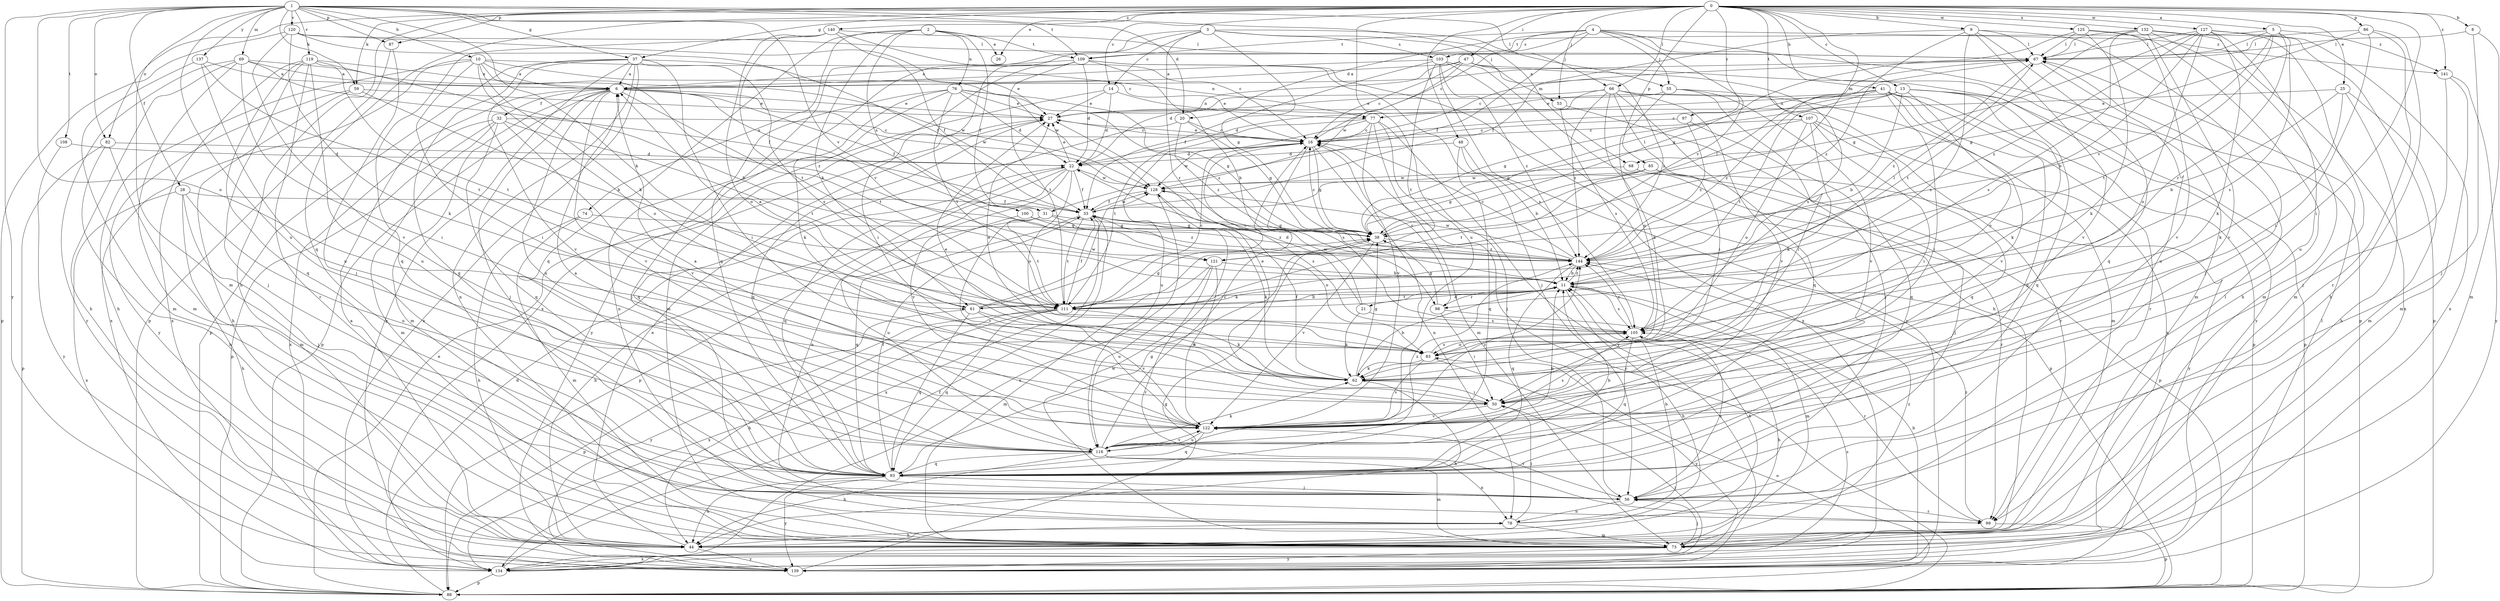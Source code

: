 strict digraph  {
0;
1;
2;
3;
4;
5;
6;
8;
9;
10;
11;
13;
14;
16;
20;
21;
22;
25;
26;
27;
28;
31;
32;
33;
37;
38;
41;
44;
47;
48;
50;
53;
55;
56;
59;
61;
62;
66;
67;
68;
69;
73;
74;
76;
77;
78;
82;
83;
85;
86;
87;
88;
93;
97;
98;
99;
100;
103;
105;
107;
108;
109;
111;
116;
119;
120;
121;
122;
125;
127;
128;
132;
134;
137;
139;
140;
141;
144;
0 -> 5  [label=a];
0 -> 8  [label=b];
0 -> 9  [label=b];
0 -> 13  [label=c];
0 -> 14  [label=c];
0 -> 25  [label=e];
0 -> 26  [label=e];
0 -> 37  [label=g];
0 -> 41  [label=h];
0 -> 44  [label=h];
0 -> 47  [label=i];
0 -> 48  [label=i];
0 -> 50  [label=i];
0 -> 53  [label=j];
0 -> 59  [label=k];
0 -> 66  [label=l];
0 -> 68  [label=m];
0 -> 82  [label=o];
0 -> 85  [label=p];
0 -> 86  [label=p];
0 -> 87  [label=p];
0 -> 93  [label=q];
0 -> 97  [label=r];
0 -> 107  [label=t];
0 -> 116  [label=u];
0 -> 125  [label=w];
0 -> 127  [label=w];
0 -> 132  [label=x];
0 -> 140  [label=z];
0 -> 141  [label=z];
1 -> 10  [label=b];
1 -> 20  [label=d];
1 -> 28  [label=f];
1 -> 37  [label=g];
1 -> 59  [label=k];
1 -> 61  [label=k];
1 -> 66  [label=l];
1 -> 68  [label=m];
1 -> 69  [label=m];
1 -> 73  [label=m];
1 -> 82  [label=o];
1 -> 83  [label=o];
1 -> 87  [label=p];
1 -> 108  [label=t];
1 -> 109  [label=t];
1 -> 116  [label=u];
1 -> 119  [label=v];
1 -> 120  [label=v];
1 -> 121  [label=v];
1 -> 137  [label=y];
1 -> 139  [label=y];
2 -> 26  [label=e];
2 -> 31  [label=f];
2 -> 61  [label=k];
2 -> 74  [label=n];
2 -> 76  [label=n];
2 -> 93  [label=q];
2 -> 100  [label=s];
2 -> 109  [label=t];
3 -> 14  [label=c];
3 -> 38  [label=g];
3 -> 53  [label=j];
3 -> 55  [label=j];
3 -> 93  [label=q];
3 -> 98  [label=r];
3 -> 103  [label=s];
3 -> 134  [label=x];
4 -> 16  [label=c];
4 -> 20  [label=d];
4 -> 31  [label=f];
4 -> 55  [label=j];
4 -> 73  [label=m];
4 -> 88  [label=p];
4 -> 103  [label=s];
4 -> 109  [label=t];
4 -> 121  [label=v];
4 -> 141  [label=z];
5 -> 67  [label=l];
5 -> 98  [label=r];
5 -> 105  [label=s];
5 -> 109  [label=t];
5 -> 111  [label=t];
5 -> 121  [label=v];
5 -> 141  [label=z];
6 -> 27  [label=e];
6 -> 31  [label=f];
6 -> 32  [label=f];
6 -> 56  [label=j];
6 -> 73  [label=m];
6 -> 88  [label=p];
6 -> 111  [label=t];
6 -> 116  [label=u];
6 -> 121  [label=v];
6 -> 122  [label=v];
6 -> 128  [label=w];
8 -> 56  [label=j];
8 -> 67  [label=l];
8 -> 73  [label=m];
9 -> 33  [label=f];
9 -> 56  [label=j];
9 -> 67  [label=l];
9 -> 93  [label=q];
9 -> 105  [label=s];
9 -> 122  [label=v];
9 -> 144  [label=z];
10 -> 6  [label=a];
10 -> 44  [label=h];
10 -> 50  [label=i];
10 -> 61  [label=k];
10 -> 77  [label=n];
10 -> 83  [label=o];
10 -> 128  [label=w];
10 -> 134  [label=x];
10 -> 144  [label=z];
11 -> 21  [label=d];
11 -> 44  [label=h];
11 -> 61  [label=k];
11 -> 67  [label=l];
11 -> 73  [label=m];
11 -> 98  [label=r];
11 -> 105  [label=s];
11 -> 111  [label=t];
11 -> 144  [label=z];
13 -> 11  [label=b];
13 -> 16  [label=c];
13 -> 38  [label=g];
13 -> 62  [label=k];
13 -> 77  [label=n];
13 -> 83  [label=o];
13 -> 88  [label=p];
13 -> 93  [label=q];
14 -> 22  [label=d];
14 -> 27  [label=e];
14 -> 77  [label=n];
14 -> 139  [label=y];
16 -> 22  [label=d];
16 -> 27  [label=e];
16 -> 38  [label=g];
16 -> 78  [label=n];
16 -> 105  [label=s];
16 -> 128  [label=w];
20 -> 16  [label=c];
20 -> 38  [label=g];
20 -> 93  [label=q];
20 -> 144  [label=z];
21 -> 22  [label=d];
21 -> 62  [label=k];
21 -> 105  [label=s];
21 -> 128  [label=w];
22 -> 27  [label=e];
22 -> 33  [label=f];
22 -> 78  [label=n];
22 -> 83  [label=o];
22 -> 88  [label=p];
22 -> 93  [label=q];
22 -> 122  [label=v];
22 -> 128  [label=w];
25 -> 11  [label=b];
25 -> 27  [label=e];
25 -> 44  [label=h];
25 -> 62  [label=k];
25 -> 73  [label=m];
27 -> 16  [label=c];
27 -> 93  [label=q];
28 -> 33  [label=f];
28 -> 44  [label=h];
28 -> 56  [label=j];
28 -> 116  [label=u];
28 -> 134  [label=x];
31 -> 38  [label=g];
31 -> 44  [label=h];
31 -> 111  [label=t];
31 -> 122  [label=v];
31 -> 144  [label=z];
32 -> 16  [label=c];
32 -> 73  [label=m];
32 -> 88  [label=p];
32 -> 93  [label=q];
32 -> 111  [label=t];
32 -> 122  [label=v];
32 -> 134  [label=x];
33 -> 38  [label=g];
33 -> 62  [label=k];
33 -> 67  [label=l];
33 -> 83  [label=o];
33 -> 93  [label=q];
33 -> 111  [label=t];
33 -> 128  [label=w];
33 -> 134  [label=x];
37 -> 6  [label=a];
37 -> 27  [label=e];
37 -> 50  [label=i];
37 -> 78  [label=n];
37 -> 88  [label=p];
37 -> 93  [label=q];
37 -> 105  [label=s];
37 -> 122  [label=v];
37 -> 134  [label=x];
37 -> 139  [label=y];
38 -> 16  [label=c];
38 -> 67  [label=l];
38 -> 122  [label=v];
38 -> 144  [label=z];
41 -> 27  [label=e];
41 -> 50  [label=i];
41 -> 88  [label=p];
41 -> 93  [label=q];
41 -> 99  [label=r];
41 -> 111  [label=t];
41 -> 122  [label=v];
41 -> 144  [label=z];
44 -> 6  [label=a];
44 -> 11  [label=b];
44 -> 27  [label=e];
44 -> 139  [label=y];
47 -> 6  [label=a];
47 -> 16  [label=c];
47 -> 22  [label=d];
47 -> 105  [label=s];
47 -> 128  [label=w];
47 -> 139  [label=y];
47 -> 144  [label=z];
48 -> 11  [label=b];
48 -> 22  [label=d];
48 -> 88  [label=p];
48 -> 93  [label=q];
50 -> 27  [label=e];
50 -> 122  [label=v];
53 -> 56  [label=j];
53 -> 105  [label=s];
55 -> 27  [label=e];
55 -> 50  [label=i];
55 -> 73  [label=m];
55 -> 83  [label=o];
55 -> 122  [label=v];
56 -> 78  [label=n];
56 -> 99  [label=r];
56 -> 105  [label=s];
56 -> 122  [label=v];
59 -> 11  [label=b];
59 -> 27  [label=e];
59 -> 44  [label=h];
59 -> 139  [label=y];
61 -> 6  [label=a];
61 -> 11  [label=b];
61 -> 16  [label=c];
61 -> 62  [label=k];
61 -> 88  [label=p];
61 -> 93  [label=q];
61 -> 122  [label=v];
61 -> 128  [label=w];
62 -> 11  [label=b];
62 -> 27  [label=e];
62 -> 33  [label=f];
62 -> 38  [label=g];
62 -> 44  [label=h];
62 -> 50  [label=i];
66 -> 22  [label=d];
66 -> 27  [label=e];
66 -> 50  [label=i];
66 -> 62  [label=k];
66 -> 93  [label=q];
66 -> 122  [label=v];
66 -> 134  [label=x];
66 -> 144  [label=z];
67 -> 6  [label=a];
67 -> 16  [label=c];
67 -> 116  [label=u];
67 -> 144  [label=z];
68 -> 88  [label=p];
68 -> 99  [label=r];
68 -> 128  [label=w];
69 -> 6  [label=a];
69 -> 33  [label=f];
69 -> 44  [label=h];
69 -> 50  [label=i];
69 -> 73  [label=m];
69 -> 128  [label=w];
69 -> 139  [label=y];
73 -> 56  [label=j];
73 -> 128  [label=w];
73 -> 134  [label=x];
73 -> 139  [label=y];
73 -> 144  [label=z];
74 -> 38  [label=g];
74 -> 44  [label=h];
74 -> 73  [label=m];
76 -> 22  [label=d];
76 -> 27  [label=e];
76 -> 38  [label=g];
76 -> 56  [label=j];
76 -> 62  [label=k];
76 -> 78  [label=n];
76 -> 111  [label=t];
76 -> 144  [label=z];
77 -> 16  [label=c];
77 -> 56  [label=j];
77 -> 73  [label=m];
77 -> 111  [label=t];
77 -> 116  [label=u];
77 -> 122  [label=v];
77 -> 139  [label=y];
78 -> 11  [label=b];
78 -> 44  [label=h];
78 -> 50  [label=i];
78 -> 67  [label=l];
78 -> 73  [label=m];
82 -> 22  [label=d];
82 -> 44  [label=h];
82 -> 73  [label=m];
82 -> 88  [label=p];
83 -> 27  [label=e];
83 -> 62  [label=k];
83 -> 105  [label=s];
83 -> 122  [label=v];
83 -> 139  [label=y];
85 -> 38  [label=g];
85 -> 56  [label=j];
85 -> 111  [label=t];
85 -> 128  [label=w];
85 -> 139  [label=y];
86 -> 38  [label=g];
86 -> 44  [label=h];
86 -> 50  [label=i];
86 -> 67  [label=l];
86 -> 99  [label=r];
87 -> 56  [label=j];
87 -> 88  [label=p];
88 -> 16  [label=c];
88 -> 22  [label=d];
88 -> 27  [label=e];
88 -> 83  [label=o];
93 -> 11  [label=b];
93 -> 33  [label=f];
93 -> 38  [label=g];
93 -> 44  [label=h];
93 -> 56  [label=j];
93 -> 139  [label=y];
97 -> 16  [label=c];
97 -> 93  [label=q];
97 -> 144  [label=z];
98 -> 16  [label=c];
98 -> 38  [label=g];
98 -> 50  [label=i];
98 -> 99  [label=r];
99 -> 88  [label=p];
99 -> 144  [label=z];
100 -> 38  [label=g];
100 -> 116  [label=u];
100 -> 144  [label=z];
103 -> 6  [label=a];
103 -> 33  [label=f];
103 -> 44  [label=h];
103 -> 105  [label=s];
103 -> 111  [label=t];
103 -> 139  [label=y];
103 -> 144  [label=z];
105 -> 44  [label=h];
105 -> 83  [label=o];
105 -> 93  [label=q];
105 -> 144  [label=z];
107 -> 16  [label=c];
107 -> 38  [label=g];
107 -> 50  [label=i];
107 -> 62  [label=k];
107 -> 83  [label=o];
107 -> 93  [label=q];
107 -> 99  [label=r];
108 -> 22  [label=d];
108 -> 139  [label=y];
109 -> 6  [label=a];
109 -> 11  [label=b];
109 -> 22  [label=d];
109 -> 50  [label=i];
109 -> 56  [label=j];
109 -> 73  [label=m];
109 -> 111  [label=t];
109 -> 134  [label=x];
111 -> 16  [label=c];
111 -> 33  [label=f];
111 -> 38  [label=g];
111 -> 44  [label=h];
111 -> 62  [label=k];
111 -> 93  [label=q];
111 -> 134  [label=x];
111 -> 139  [label=y];
116 -> 6  [label=a];
116 -> 11  [label=b];
116 -> 16  [label=c];
116 -> 44  [label=h];
116 -> 62  [label=k];
116 -> 73  [label=m];
116 -> 78  [label=n];
116 -> 93  [label=q];
116 -> 122  [label=v];
116 -> 144  [label=z];
119 -> 6  [label=a];
119 -> 11  [label=b];
119 -> 56  [label=j];
119 -> 93  [label=q];
119 -> 99  [label=r];
119 -> 111  [label=t];
119 -> 116  [label=u];
119 -> 134  [label=x];
120 -> 16  [label=c];
120 -> 33  [label=f];
120 -> 62  [label=k];
120 -> 67  [label=l];
120 -> 88  [label=p];
120 -> 122  [label=v];
121 -> 11  [label=b];
121 -> 73  [label=m];
121 -> 99  [label=r];
121 -> 116  [label=u];
121 -> 122  [label=v];
122 -> 6  [label=a];
122 -> 93  [label=q];
122 -> 105  [label=s];
122 -> 116  [label=u];
122 -> 144  [label=z];
125 -> 38  [label=g];
125 -> 44  [label=h];
125 -> 62  [label=k];
125 -> 67  [label=l];
125 -> 122  [label=v];
127 -> 11  [label=b];
127 -> 38  [label=g];
127 -> 62  [label=k];
127 -> 67  [label=l];
127 -> 73  [label=m];
127 -> 83  [label=o];
127 -> 116  [label=u];
127 -> 134  [label=x];
127 -> 144  [label=z];
128 -> 33  [label=f];
128 -> 105  [label=s];
128 -> 134  [label=x];
132 -> 67  [label=l];
132 -> 73  [label=m];
132 -> 88  [label=p];
132 -> 105  [label=s];
132 -> 111  [label=t];
132 -> 122  [label=v];
132 -> 134  [label=x];
134 -> 33  [label=f];
134 -> 50  [label=i];
134 -> 88  [label=p];
134 -> 105  [label=s];
137 -> 6  [label=a];
137 -> 73  [label=m];
137 -> 111  [label=t];
137 -> 116  [label=u];
139 -> 11  [label=b];
139 -> 38  [label=g];
139 -> 67  [label=l];
140 -> 16  [label=c];
140 -> 33  [label=f];
140 -> 67  [label=l];
140 -> 83  [label=o];
140 -> 93  [label=q];
140 -> 111  [label=t];
141 -> 56  [label=j];
141 -> 73  [label=m];
141 -> 139  [label=y];
144 -> 11  [label=b];
144 -> 16  [label=c];
144 -> 93  [label=q];
144 -> 128  [label=w];
}
